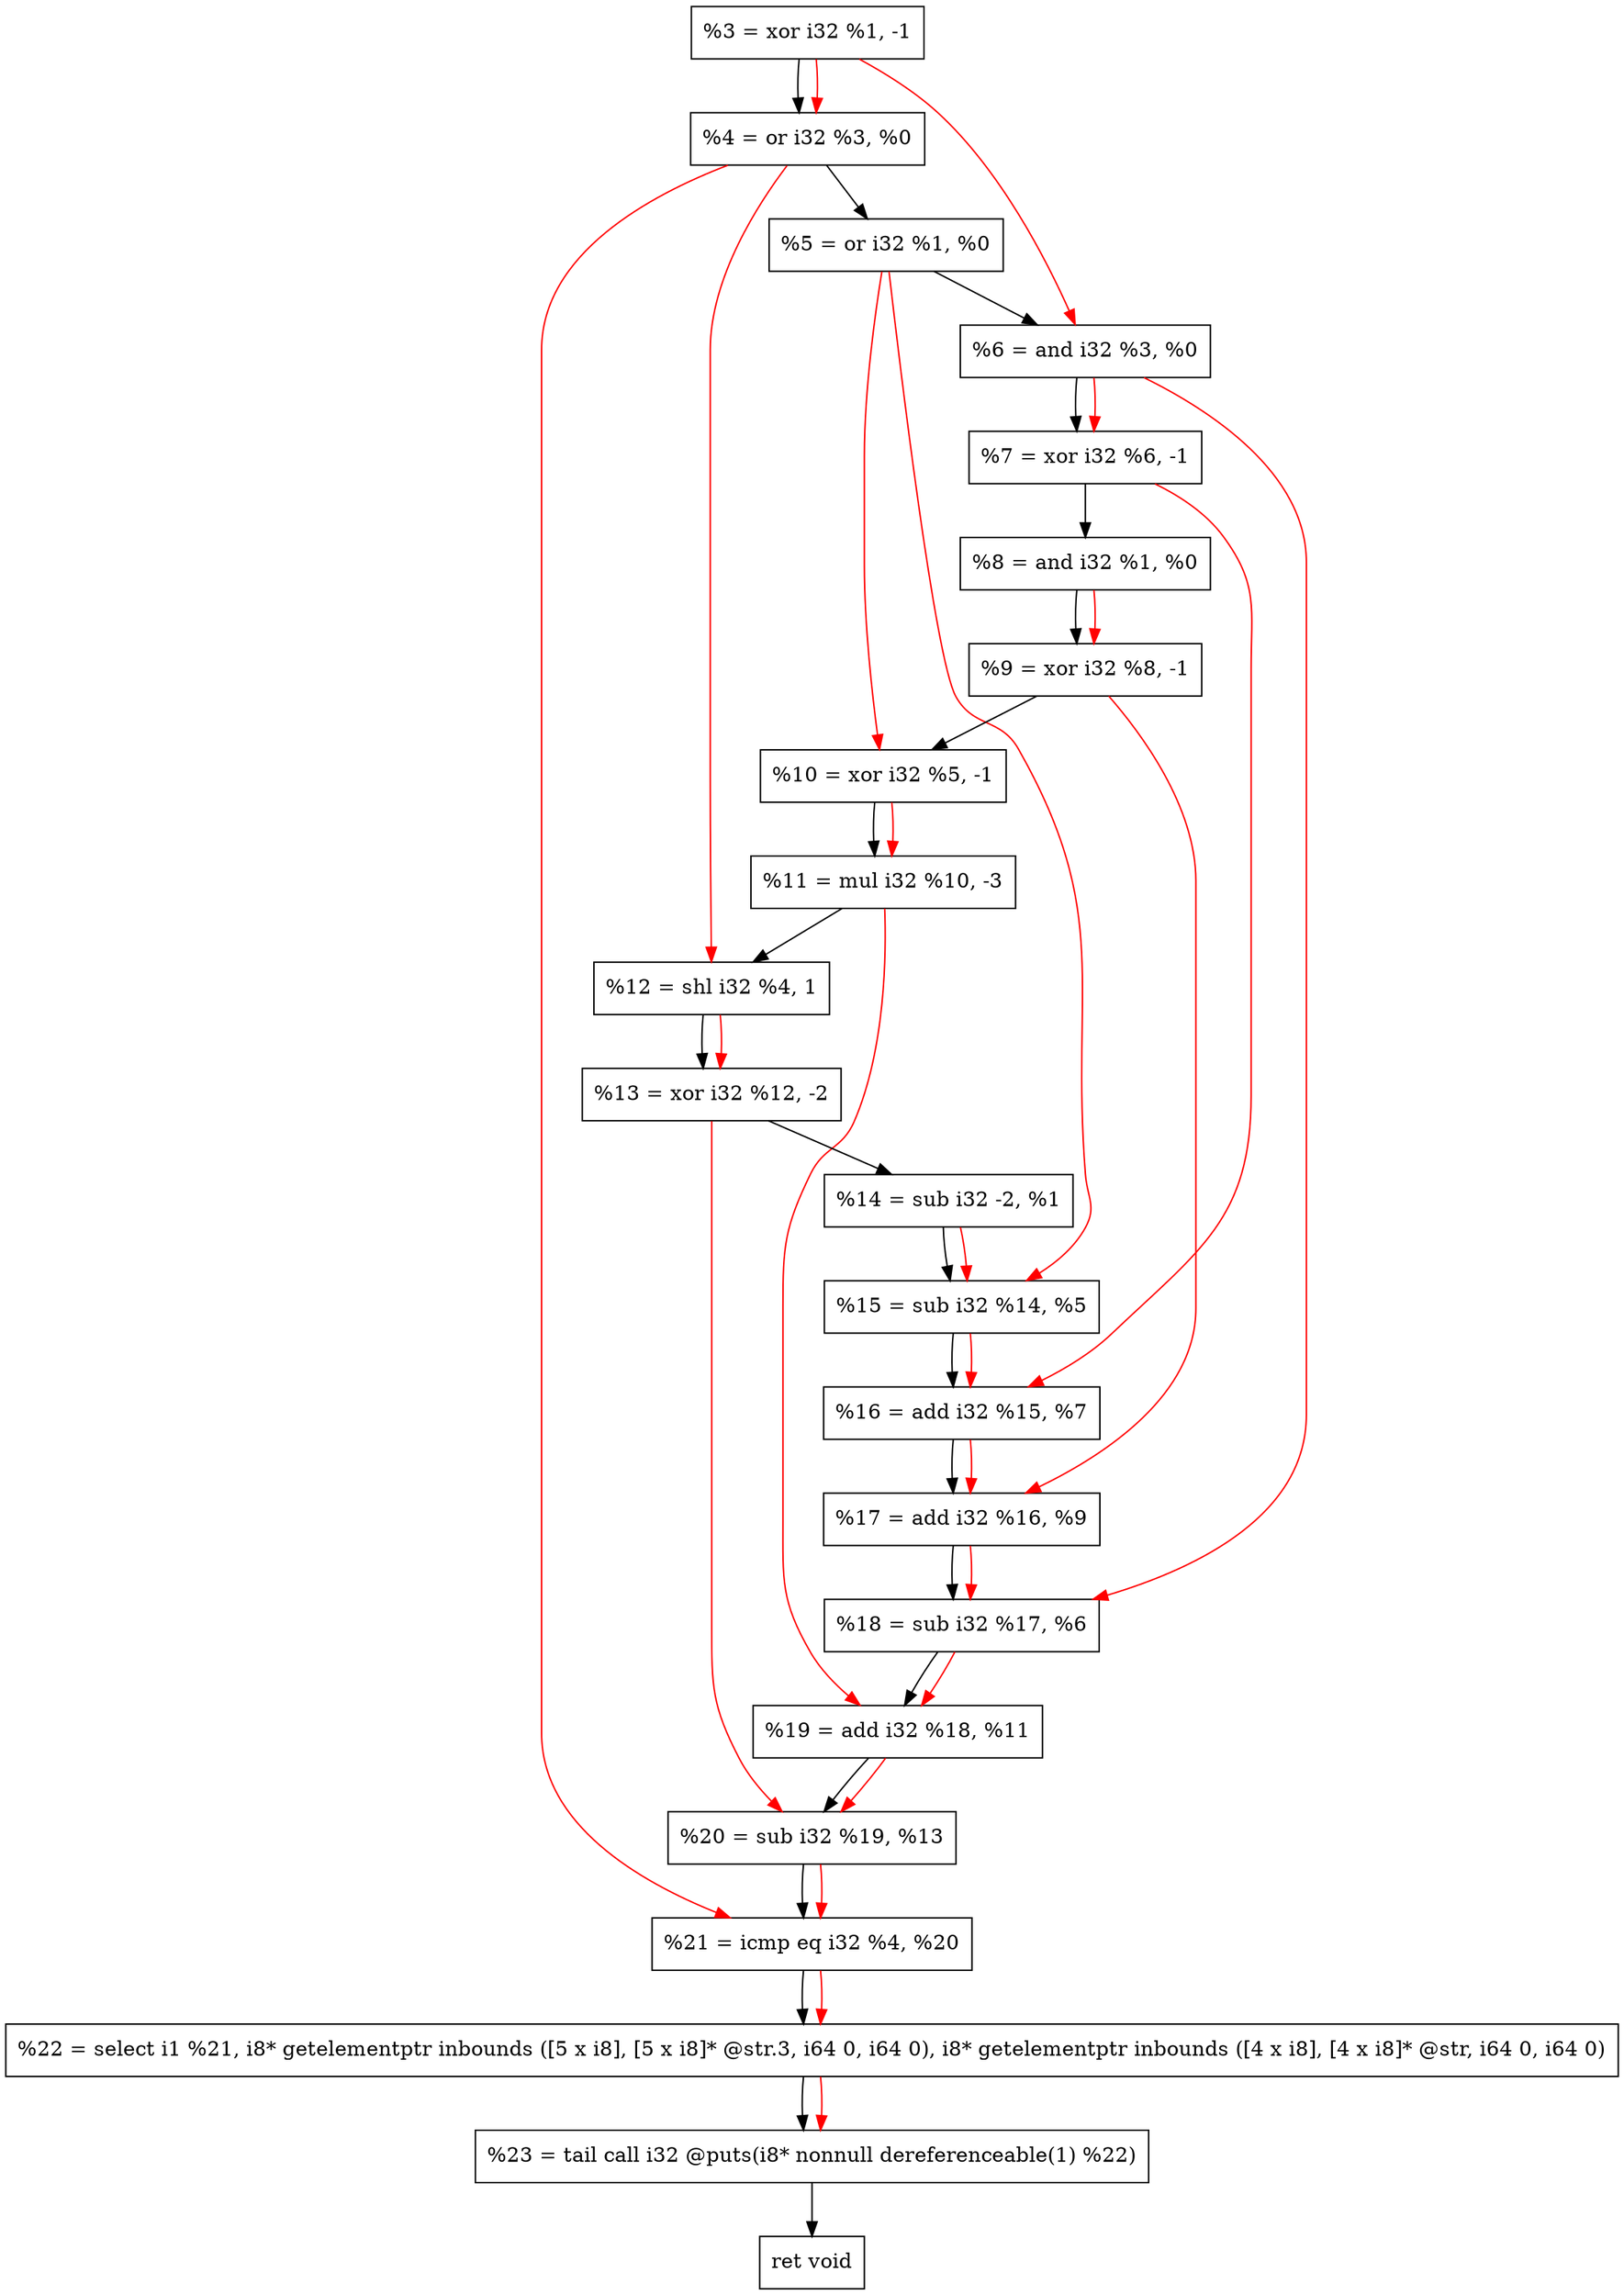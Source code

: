 digraph "DFG for'crackme' function" {
	Node0x13dba90[shape=record, label="  %3 = xor i32 %1, -1"];
	Node0x13dbb00[shape=record, label="  %4 = or i32 %3, %0"];
	Node0x13dbbc0[shape=record, label="  %5 = or i32 %1, %0"];
	Node0x13dbc30[shape=record, label="  %6 = and i32 %3, %0"];
	Node0x13dbca0[shape=record, label="  %7 = xor i32 %6, -1"];
	Node0x13dbd10[shape=record, label="  %8 = and i32 %1, %0"];
	Node0x13dbd80[shape=record, label="  %9 = xor i32 %8, -1"];
	Node0x13dbdf0[shape=record, label="  %10 = xor i32 %5, -1"];
	Node0x13dbe60[shape=record, label="  %11 = mul i32 %10, -3"];
	Node0x13dbf00[shape=record, label="  %12 = shl i32 %4, 1"];
	Node0x13dbfa0[shape=record, label="  %13 = xor i32 %12, -2"];
	Node0x13dc010[shape=record, label="  %14 = sub i32 -2, %1"];
	Node0x13dc080[shape=record, label="  %15 = sub i32 %14, %5"];
	Node0x13dc0f0[shape=record, label="  %16 = add i32 %15, %7"];
	Node0x13dc160[shape=record, label="  %17 = add i32 %16, %9"];
	Node0x13dc1d0[shape=record, label="  %18 = sub i32 %17, %6"];
	Node0x13dc240[shape=record, label="  %19 = add i32 %18, %11"];
	Node0x13dc2b0[shape=record, label="  %20 = sub i32 %19, %13"];
	Node0x13dc320[shape=record, label="  %21 = icmp eq i32 %4, %20"];
	Node0x137c268[shape=record, label="  %22 = select i1 %21, i8* getelementptr inbounds ([5 x i8], [5 x i8]* @str.3, i64 0, i64 0), i8* getelementptr inbounds ([4 x i8], [4 x i8]* @str, i64 0, i64 0)"];
	Node0x13dc7c0[shape=record, label="  %23 = tail call i32 @puts(i8* nonnull dereferenceable(1) %22)"];
	Node0x13dc810[shape=record, label="  ret void"];
	Node0x13dba90 -> Node0x13dbb00;
	Node0x13dbb00 -> Node0x13dbbc0;
	Node0x13dbbc0 -> Node0x13dbc30;
	Node0x13dbc30 -> Node0x13dbca0;
	Node0x13dbca0 -> Node0x13dbd10;
	Node0x13dbd10 -> Node0x13dbd80;
	Node0x13dbd80 -> Node0x13dbdf0;
	Node0x13dbdf0 -> Node0x13dbe60;
	Node0x13dbe60 -> Node0x13dbf00;
	Node0x13dbf00 -> Node0x13dbfa0;
	Node0x13dbfa0 -> Node0x13dc010;
	Node0x13dc010 -> Node0x13dc080;
	Node0x13dc080 -> Node0x13dc0f0;
	Node0x13dc0f0 -> Node0x13dc160;
	Node0x13dc160 -> Node0x13dc1d0;
	Node0x13dc1d0 -> Node0x13dc240;
	Node0x13dc240 -> Node0x13dc2b0;
	Node0x13dc2b0 -> Node0x13dc320;
	Node0x13dc320 -> Node0x137c268;
	Node0x137c268 -> Node0x13dc7c0;
	Node0x13dc7c0 -> Node0x13dc810;
edge [color=red]
	Node0x13dba90 -> Node0x13dbb00;
	Node0x13dba90 -> Node0x13dbc30;
	Node0x13dbc30 -> Node0x13dbca0;
	Node0x13dbd10 -> Node0x13dbd80;
	Node0x13dbbc0 -> Node0x13dbdf0;
	Node0x13dbdf0 -> Node0x13dbe60;
	Node0x13dbb00 -> Node0x13dbf00;
	Node0x13dbf00 -> Node0x13dbfa0;
	Node0x13dc010 -> Node0x13dc080;
	Node0x13dbbc0 -> Node0x13dc080;
	Node0x13dc080 -> Node0x13dc0f0;
	Node0x13dbca0 -> Node0x13dc0f0;
	Node0x13dc0f0 -> Node0x13dc160;
	Node0x13dbd80 -> Node0x13dc160;
	Node0x13dc160 -> Node0x13dc1d0;
	Node0x13dbc30 -> Node0x13dc1d0;
	Node0x13dc1d0 -> Node0x13dc240;
	Node0x13dbe60 -> Node0x13dc240;
	Node0x13dc240 -> Node0x13dc2b0;
	Node0x13dbfa0 -> Node0x13dc2b0;
	Node0x13dbb00 -> Node0x13dc320;
	Node0x13dc2b0 -> Node0x13dc320;
	Node0x13dc320 -> Node0x137c268;
	Node0x137c268 -> Node0x13dc7c0;
}
